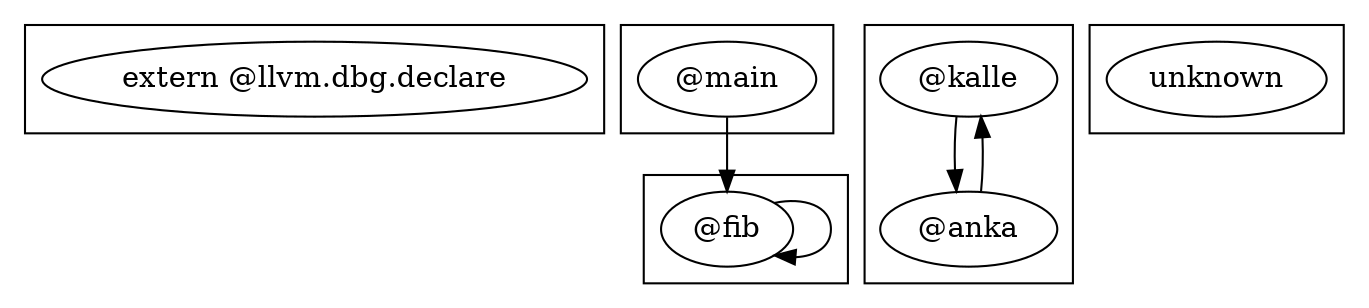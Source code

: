 digraph {
    subgraph cluster_0 {
        77 [label="extern @llvm.dbg.declare"];
    }
    subgraph cluster_1 {
        71 [label="@main"];
    }
    subgraph cluster_2 {
        33 [label="@kalle"];
        52 [label="@anka"];
    }
    subgraph cluster_3 {
        2 [label="@fib"];
    }
    subgraph cluster_4 {
        -100 [label=unknown];
    }
    2 -> 2 [label=""];
    33 -> 52 [label=""];
    52 -> 33 [label=""];
    71 -> 2 [label=""];
}